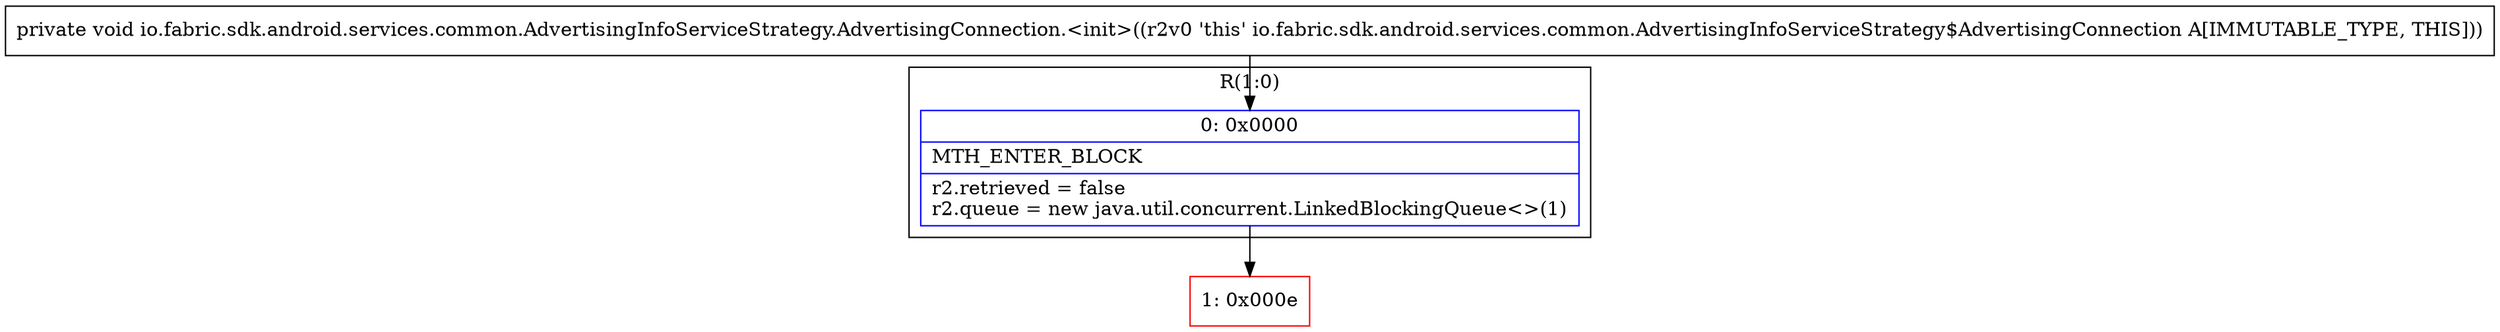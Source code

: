 digraph "CFG forio.fabric.sdk.android.services.common.AdvertisingInfoServiceStrategy.AdvertisingConnection.\<init\>()V" {
subgraph cluster_Region_415701500 {
label = "R(1:0)";
node [shape=record,color=blue];
Node_0 [shape=record,label="{0\:\ 0x0000|MTH_ENTER_BLOCK\l|r2.retrieved = false\lr2.queue = new java.util.concurrent.LinkedBlockingQueue\<\>(1)\l}"];
}
Node_1 [shape=record,color=red,label="{1\:\ 0x000e}"];
MethodNode[shape=record,label="{private void io.fabric.sdk.android.services.common.AdvertisingInfoServiceStrategy.AdvertisingConnection.\<init\>((r2v0 'this' io.fabric.sdk.android.services.common.AdvertisingInfoServiceStrategy$AdvertisingConnection A[IMMUTABLE_TYPE, THIS])) }"];
MethodNode -> Node_0;
Node_0 -> Node_1;
}

